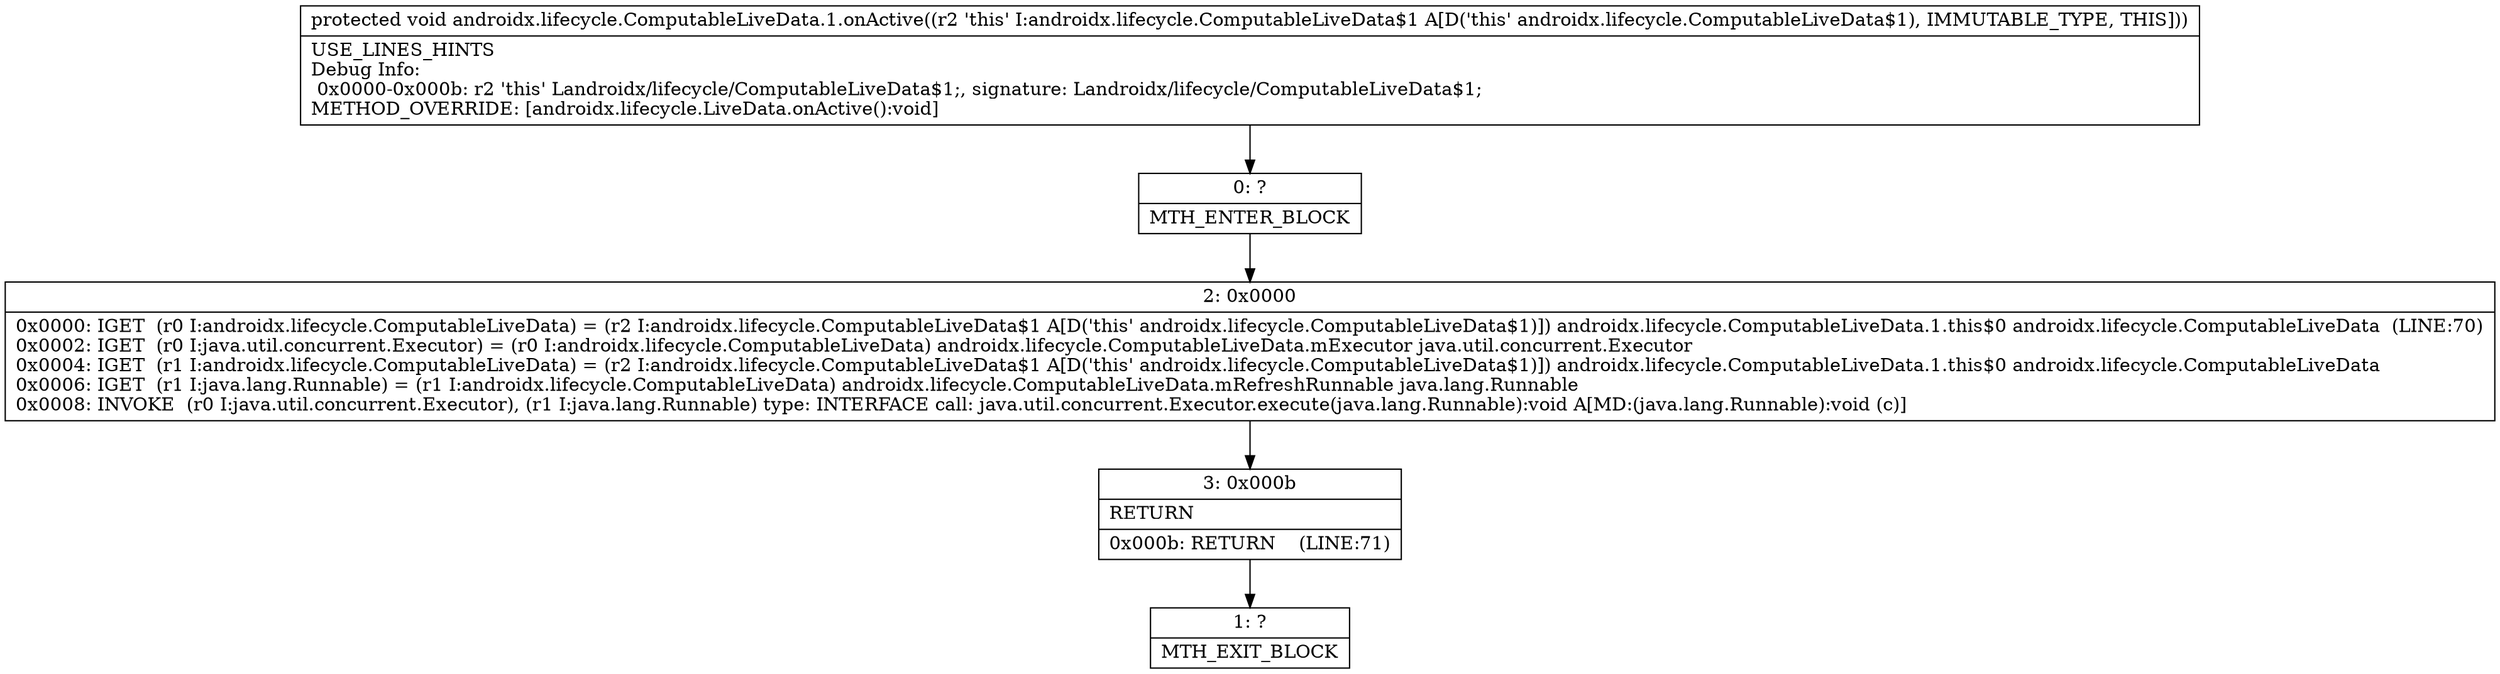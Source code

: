 digraph "CFG forandroidx.lifecycle.ComputableLiveData.1.onActive()V" {
Node_0 [shape=record,label="{0\:\ ?|MTH_ENTER_BLOCK\l}"];
Node_2 [shape=record,label="{2\:\ 0x0000|0x0000: IGET  (r0 I:androidx.lifecycle.ComputableLiveData) = (r2 I:androidx.lifecycle.ComputableLiveData$1 A[D('this' androidx.lifecycle.ComputableLiveData$1)]) androidx.lifecycle.ComputableLiveData.1.this$0 androidx.lifecycle.ComputableLiveData  (LINE:70)\l0x0002: IGET  (r0 I:java.util.concurrent.Executor) = (r0 I:androidx.lifecycle.ComputableLiveData) androidx.lifecycle.ComputableLiveData.mExecutor java.util.concurrent.Executor \l0x0004: IGET  (r1 I:androidx.lifecycle.ComputableLiveData) = (r2 I:androidx.lifecycle.ComputableLiveData$1 A[D('this' androidx.lifecycle.ComputableLiveData$1)]) androidx.lifecycle.ComputableLiveData.1.this$0 androidx.lifecycle.ComputableLiveData \l0x0006: IGET  (r1 I:java.lang.Runnable) = (r1 I:androidx.lifecycle.ComputableLiveData) androidx.lifecycle.ComputableLiveData.mRefreshRunnable java.lang.Runnable \l0x0008: INVOKE  (r0 I:java.util.concurrent.Executor), (r1 I:java.lang.Runnable) type: INTERFACE call: java.util.concurrent.Executor.execute(java.lang.Runnable):void A[MD:(java.lang.Runnable):void (c)]\l}"];
Node_3 [shape=record,label="{3\:\ 0x000b|RETURN\l|0x000b: RETURN    (LINE:71)\l}"];
Node_1 [shape=record,label="{1\:\ ?|MTH_EXIT_BLOCK\l}"];
MethodNode[shape=record,label="{protected void androidx.lifecycle.ComputableLiveData.1.onActive((r2 'this' I:androidx.lifecycle.ComputableLiveData$1 A[D('this' androidx.lifecycle.ComputableLiveData$1), IMMUTABLE_TYPE, THIS]))  | USE_LINES_HINTS\lDebug Info:\l  0x0000\-0x000b: r2 'this' Landroidx\/lifecycle\/ComputableLiveData$1;, signature: Landroidx\/lifecycle\/ComputableLiveData$1;\lMETHOD_OVERRIDE: [androidx.lifecycle.LiveData.onActive():void]\l}"];
MethodNode -> Node_0;Node_0 -> Node_2;
Node_2 -> Node_3;
Node_3 -> Node_1;
}

